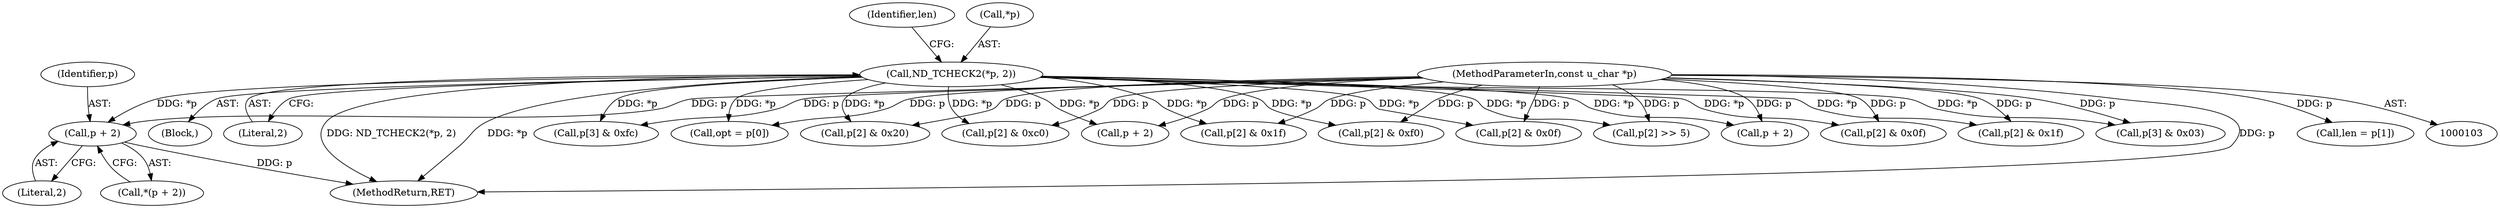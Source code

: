 digraph "0_tcpdump_7029d15f148ef24bb7c6668bc640f5470d085e5a_0@pointer" {
"1000221" [label="(Call,p + 2)"];
"1000105" [label="(MethodParameterIn,const u_char *p)"];
"1000116" [label="(Call,ND_TCHECK2(*p, 2))"];
"1000221" [label="(Call,p + 2)"];
"1000313" [label="(Call,p[3] & 0x03)"];
"1000291" [label="(Call,p[2] & 0x0f)"];
"1000307" [label="(Call,p[3] & 0xfc)"];
"1000222" [label="(Identifier,p)"];
"1000240" [label="(Call,p[2] & 0x20)"];
"1000282" [label="(Call,p[2] & 0xf0)"];
"1000201" [label="(Call,p[2] & 0x1f)"];
"1000223" [label="(Literal,2)"];
"1000375" [label="(MethodReturn,RET)"];
"1000116" [label="(Call,ND_TCHECK2(*p, 2))"];
"1000125" [label="(Call,opt = p[0])"];
"1000105" [label="(MethodParameterIn,const u_char *p)"];
"1000107" [label="(Block,)"];
"1000121" [label="(Identifier,len)"];
"1000120" [label="(Call,len = p[1])"];
"1000186" [label="(Call,p + 2)"];
"1000117" [label="(Call,*p)"];
"1000300" [label="(Call,p[2] & 0x0f)"];
"1000232" [label="(Call,p[2] & 0xc0)"];
"1000119" [label="(Literal,2)"];
"1000248" [label="(Call,p[2] & 0x1f)"];
"1000220" [label="(Call,*(p + 2))"];
"1000196" [label="(Call,p[2] >> 5)"];
"1000271" [label="(Call,p + 2)"];
"1000221" -> "1000220"  [label="AST: "];
"1000221" -> "1000223"  [label="CFG: "];
"1000222" -> "1000221"  [label="AST: "];
"1000223" -> "1000221"  [label="AST: "];
"1000220" -> "1000221"  [label="CFG: "];
"1000221" -> "1000375"  [label="DDG: p"];
"1000105" -> "1000221"  [label="DDG: p"];
"1000116" -> "1000221"  [label="DDG: *p"];
"1000105" -> "1000103"  [label="AST: "];
"1000105" -> "1000375"  [label="DDG: p"];
"1000105" -> "1000120"  [label="DDG: p"];
"1000105" -> "1000125"  [label="DDG: p"];
"1000105" -> "1000186"  [label="DDG: p"];
"1000105" -> "1000196"  [label="DDG: p"];
"1000105" -> "1000201"  [label="DDG: p"];
"1000105" -> "1000232"  [label="DDG: p"];
"1000105" -> "1000240"  [label="DDG: p"];
"1000105" -> "1000248"  [label="DDG: p"];
"1000105" -> "1000271"  [label="DDG: p"];
"1000105" -> "1000282"  [label="DDG: p"];
"1000105" -> "1000291"  [label="DDG: p"];
"1000105" -> "1000300"  [label="DDG: p"];
"1000105" -> "1000307"  [label="DDG: p"];
"1000105" -> "1000313"  [label="DDG: p"];
"1000116" -> "1000107"  [label="AST: "];
"1000116" -> "1000119"  [label="CFG: "];
"1000117" -> "1000116"  [label="AST: "];
"1000119" -> "1000116"  [label="AST: "];
"1000121" -> "1000116"  [label="CFG: "];
"1000116" -> "1000375"  [label="DDG: *p"];
"1000116" -> "1000375"  [label="DDG: ND_TCHECK2(*p, 2)"];
"1000116" -> "1000125"  [label="DDG: *p"];
"1000116" -> "1000186"  [label="DDG: *p"];
"1000116" -> "1000196"  [label="DDG: *p"];
"1000116" -> "1000201"  [label="DDG: *p"];
"1000116" -> "1000232"  [label="DDG: *p"];
"1000116" -> "1000240"  [label="DDG: *p"];
"1000116" -> "1000248"  [label="DDG: *p"];
"1000116" -> "1000271"  [label="DDG: *p"];
"1000116" -> "1000282"  [label="DDG: *p"];
"1000116" -> "1000291"  [label="DDG: *p"];
"1000116" -> "1000300"  [label="DDG: *p"];
"1000116" -> "1000307"  [label="DDG: *p"];
"1000116" -> "1000313"  [label="DDG: *p"];
}
